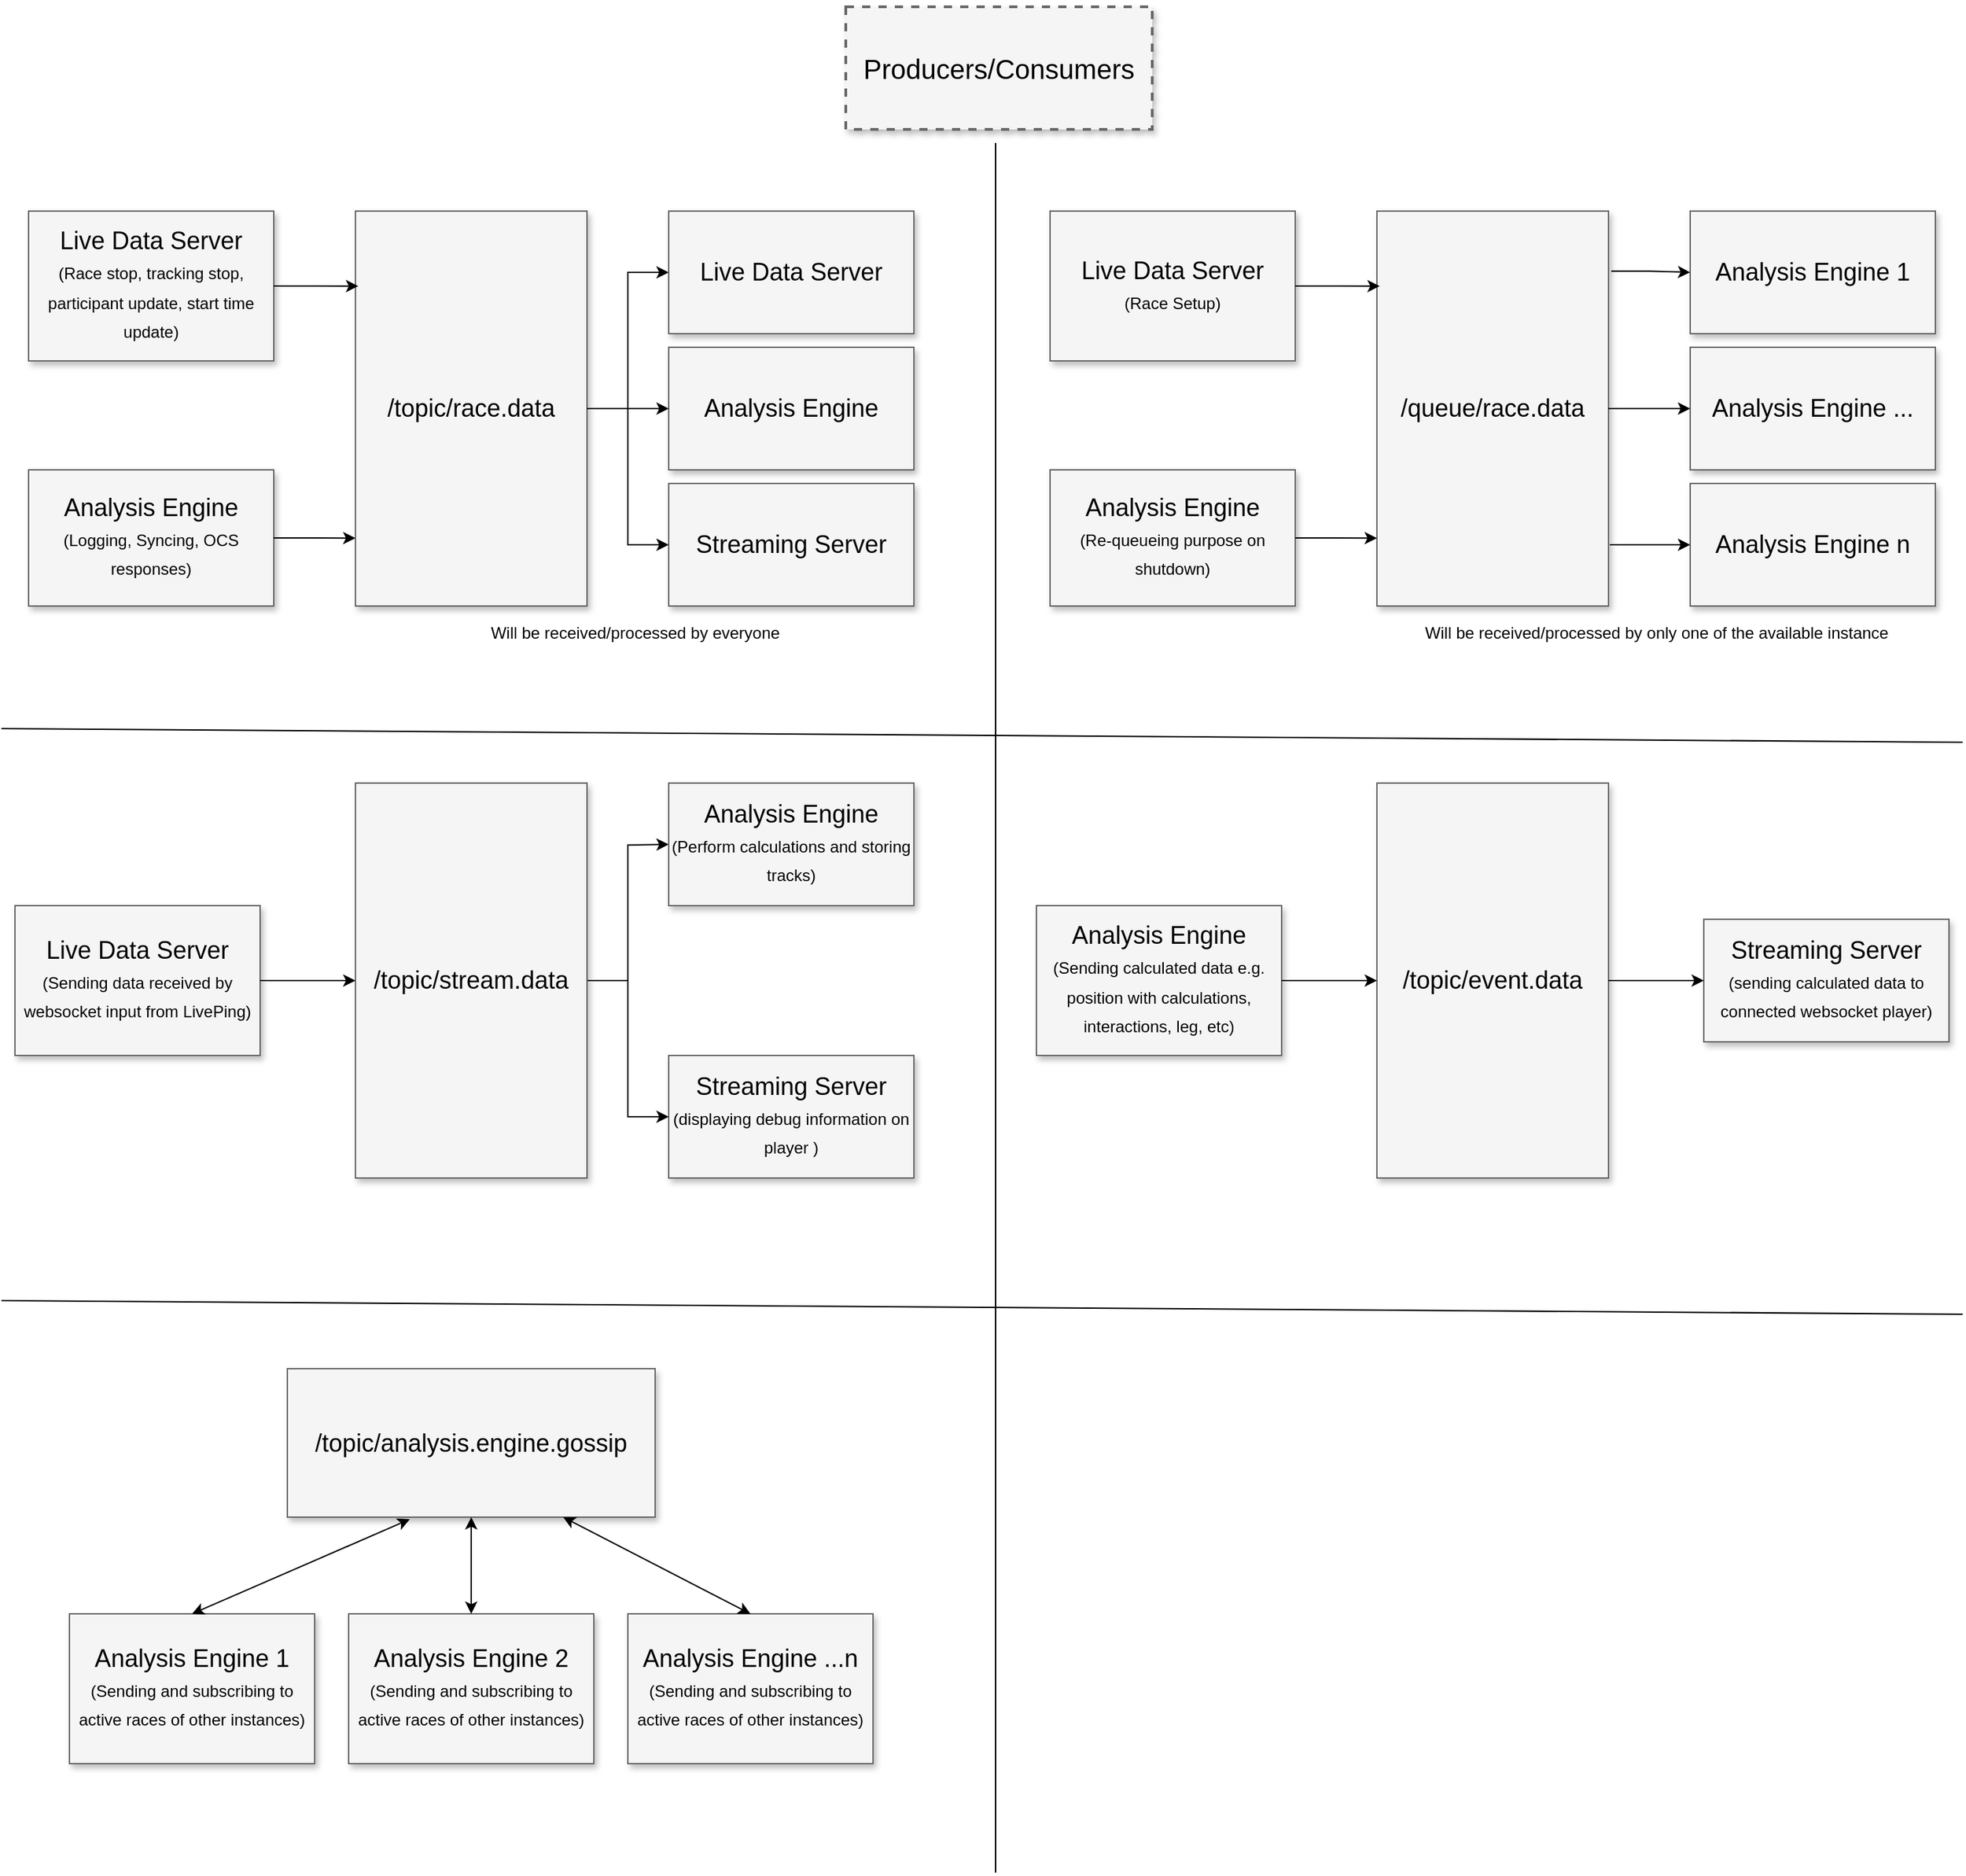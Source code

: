 <mxfile version="17.4.6" type="device"><diagram name="Page-1" id="90a13364-a465-7bf4-72fc-28e22215d7a0"><mxGraphModel dx="2062" dy="1122" grid="1" gridSize="10" guides="1" tooltips="1" connect="1" arrows="1" fold="1" page="1" pageScale="1.5" pageWidth="1169" pageHeight="826" background="none" math="0" shadow="0"><root><mxCell id="0" style=";html=1;"/><mxCell id="1" style=";html=1;" parent="0"/><mxCell id="3a17f1ce550125da-1" value="Producers/Consumers" style="whiteSpace=wrap;html=1;shadow=1;fontSize=20;fillColor=#f5f5f5;strokeColor=#666666;strokeWidth=2;dashed=1;" parent="1" vertex="1"><mxGeometry x="630" y="30" width="225" height="90" as="geometry"/></mxCell><mxCell id="mF3V885Ostw916af3h34-4" value="" style="edgeStyle=orthogonalEdgeStyle;rounded=0;orthogonalLoop=1;jettySize=auto;html=1;exitX=1;exitY=0.5;exitDx=0;exitDy=0;entryX=0;entryY=0.5;entryDx=0;entryDy=0;" parent="1" source="3a17f1ce550125da-2" target="mF3V885Ostw916af3h34-1" edge="1"><mxGeometry relative="1" as="geometry"/></mxCell><mxCell id="3a17f1ce550125da-2" value="/topic/race.data" style="whiteSpace=wrap;html=1;shadow=1;fontSize=18;fillColor=#f5f5f5;strokeColor=#666666;" parent="1" vertex="1"><mxGeometry x="270" y="180" width="170" height="290" as="geometry"/></mxCell><mxCell id="3a17f1ce550125da-8" value="Live Data Server&lt;br&gt;&lt;font style=&quot;font-size: 12px&quot;&gt;(Race stop, tracking stop, participant update, start time update)&lt;/font&gt;" style="whiteSpace=wrap;html=1;shadow=1;fontSize=18;fillColor=#f5f5f5;strokeColor=#666666;" parent="1" vertex="1"><mxGeometry x="30" y="180" width="180" height="110" as="geometry"/></mxCell><mxCell id="mF3V885Ostw916af3h34-1" value="Live Data Server" style="whiteSpace=wrap;html=1;shadow=1;fontSize=18;fillColor=#f5f5f5;strokeColor=#666666;" parent="1" vertex="1"><mxGeometry x="500" y="180" width="180" height="90" as="geometry"/></mxCell><mxCell id="mF3V885Ostw916af3h34-2" value="Analysis Engine" style="whiteSpace=wrap;html=1;shadow=1;fontSize=18;fillColor=#f5f5f5;strokeColor=#666666;" parent="1" vertex="1"><mxGeometry x="500" y="280" width="180" height="90" as="geometry"/></mxCell><mxCell id="mF3V885Ostw916af3h34-3" value="Streaming Server" style="whiteSpace=wrap;html=1;shadow=1;fontSize=18;fillColor=#f5f5f5;strokeColor=#666666;" parent="1" vertex="1"><mxGeometry x="500" y="380" width="180" height="90" as="geometry"/></mxCell><mxCell id="mF3V885Ostw916af3h34-5" value="" style="edgeStyle=orthogonalEdgeStyle;rounded=0;orthogonalLoop=1;jettySize=auto;html=1;exitX=1;exitY=0.5;exitDx=0;exitDy=0;entryX=0;entryY=0.5;entryDx=0;entryDy=0;" parent="1" source="3a17f1ce550125da-2" target="mF3V885Ostw916af3h34-2" edge="1"><mxGeometry relative="1" as="geometry"><mxPoint x="448.98" y="234.08" as="sourcePoint"/><mxPoint x="510" y="235" as="targetPoint"/></mxGeometry></mxCell><mxCell id="mF3V885Ostw916af3h34-6" value="" style="edgeStyle=orthogonalEdgeStyle;rounded=0;orthogonalLoop=1;jettySize=auto;html=1;entryX=0;entryY=0.5;entryDx=0;entryDy=0;" parent="1" target="mF3V885Ostw916af3h34-3" edge="1"><mxGeometry relative="1" as="geometry"><mxPoint x="450" y="325" as="sourcePoint"/><mxPoint x="510" y="335" as="targetPoint"/><Array as="points"><mxPoint x="470" y="325"/><mxPoint x="470" y="425"/></Array></mxGeometry></mxCell><mxCell id="mF3V885Ostw916af3h34-7" value="Analysis Engine&lt;br&gt;&lt;font style=&quot;font-size: 12px&quot;&gt;(Logging, Syncing, OCS responses)&lt;/font&gt;" style="whiteSpace=wrap;html=1;shadow=1;fontSize=18;fillColor=#f5f5f5;strokeColor=#666666;" parent="1" vertex="1"><mxGeometry x="30" y="370" width="180" height="100" as="geometry"/></mxCell><mxCell id="mF3V885Ostw916af3h34-8" value="" style="edgeStyle=orthogonalEdgeStyle;rounded=0;orthogonalLoop=1;jettySize=auto;html=1;exitX=1;exitY=0.5;exitDx=0;exitDy=0;entryX=0.012;entryY=0.19;entryDx=0;entryDy=0;entryPerimeter=0;" parent="1" source="3a17f1ce550125da-8" target="3a17f1ce550125da-2" edge="1"><mxGeometry relative="1" as="geometry"><mxPoint x="448.98" y="234.08" as="sourcePoint"/><mxPoint x="510" y="235" as="targetPoint"/></mxGeometry></mxCell><mxCell id="mF3V885Ostw916af3h34-9" value="" style="edgeStyle=orthogonalEdgeStyle;rounded=0;orthogonalLoop=1;jettySize=auto;html=1;exitX=1;exitY=0.5;exitDx=0;exitDy=0;entryX=0;entryY=0.828;entryDx=0;entryDy=0;entryPerimeter=0;" parent="1" source="mF3V885Ostw916af3h34-7" target="3a17f1ce550125da-2" edge="1"><mxGeometry relative="1" as="geometry"><mxPoint x="220" y="245" as="sourcePoint"/><mxPoint x="282.04" y="245.1" as="targetPoint"/></mxGeometry></mxCell><mxCell id="mF3V885Ostw916af3h34-10" value="" style="endArrow=none;html=1;rounded=0;fontStyle=1" parent="1" edge="1"><mxGeometry width="50" height="50" relative="1" as="geometry"><mxPoint x="740" y="1400" as="sourcePoint"/><mxPoint x="740" y="130" as="targetPoint"/></mxGeometry></mxCell><mxCell id="mF3V885Ostw916af3h34-12" value="/queue/race.data" style="whiteSpace=wrap;html=1;shadow=1;fontSize=18;fillColor=#f5f5f5;strokeColor=#666666;" parent="1" vertex="1"><mxGeometry x="1020" y="180" width="170" height="290" as="geometry"/></mxCell><mxCell id="mF3V885Ostw916af3h34-13" value="Live Data Server&lt;br&gt;&lt;font style=&quot;font-size: 12px&quot;&gt;(Race Setup)&lt;/font&gt;" style="whiteSpace=wrap;html=1;shadow=1;fontSize=18;fillColor=#f5f5f5;strokeColor=#666666;" parent="1" vertex="1"><mxGeometry x="780" y="180" width="180" height="110" as="geometry"/></mxCell><mxCell id="mF3V885Ostw916af3h34-14" value="Analysis Engine 1" style="whiteSpace=wrap;html=1;shadow=1;fontSize=18;fillColor=#f5f5f5;strokeColor=#666666;" parent="1" vertex="1"><mxGeometry x="1250" y="180" width="180" height="90" as="geometry"/></mxCell><mxCell id="mF3V885Ostw916af3h34-15" value="Analysis Engine ..." style="whiteSpace=wrap;html=1;shadow=1;fontSize=18;fillColor=#f5f5f5;strokeColor=#666666;" parent="1" vertex="1"><mxGeometry x="1250" y="280" width="180" height="90" as="geometry"/></mxCell><mxCell id="mF3V885Ostw916af3h34-16" value="Analysis Engine n" style="whiteSpace=wrap;html=1;shadow=1;fontSize=18;fillColor=#f5f5f5;strokeColor=#666666;" parent="1" vertex="1"><mxGeometry x="1250" y="380" width="180" height="90" as="geometry"/></mxCell><mxCell id="mF3V885Ostw916af3h34-17" value="" style="edgeStyle=orthogonalEdgeStyle;rounded=0;orthogonalLoop=1;jettySize=auto;html=1;exitX=1;exitY=0.5;exitDx=0;exitDy=0;entryX=0;entryY=0.5;entryDx=0;entryDy=0;" parent="1" source="mF3V885Ostw916af3h34-12" target="mF3V885Ostw916af3h34-15" edge="1"><mxGeometry relative="1" as="geometry"><mxPoint x="1198.98" y="234.08" as="sourcePoint"/><mxPoint x="1260" y="235" as="targetPoint"/></mxGeometry></mxCell><mxCell id="mF3V885Ostw916af3h34-19" value="Analysis Engine&lt;br&gt;&lt;font style=&quot;font-size: 12px&quot;&gt;(Re-queueing purpose on shutdown)&lt;/font&gt;" style="whiteSpace=wrap;html=1;shadow=1;fontSize=18;fillColor=#f5f5f5;strokeColor=#666666;" parent="1" vertex="1"><mxGeometry x="780" y="370" width="180" height="100" as="geometry"/></mxCell><mxCell id="mF3V885Ostw916af3h34-20" value="" style="edgeStyle=orthogonalEdgeStyle;rounded=0;orthogonalLoop=1;jettySize=auto;html=1;exitX=1;exitY=0.5;exitDx=0;exitDy=0;entryX=0.012;entryY=0.19;entryDx=0;entryDy=0;entryPerimeter=0;" parent="1" source="mF3V885Ostw916af3h34-13" target="mF3V885Ostw916af3h34-12" edge="1"><mxGeometry relative="1" as="geometry"><mxPoint x="1198.98" y="234.08" as="sourcePoint"/><mxPoint x="1260" y="235" as="targetPoint"/></mxGeometry></mxCell><mxCell id="mF3V885Ostw916af3h34-21" value="" style="edgeStyle=orthogonalEdgeStyle;rounded=0;orthogonalLoop=1;jettySize=auto;html=1;exitX=1;exitY=0.5;exitDx=0;exitDy=0;entryX=0;entryY=0.828;entryDx=0;entryDy=0;entryPerimeter=0;" parent="1" source="mF3V885Ostw916af3h34-19" target="mF3V885Ostw916af3h34-12" edge="1"><mxGeometry relative="1" as="geometry"><mxPoint x="970" y="245" as="sourcePoint"/><mxPoint x="1032.04" y="245.1" as="targetPoint"/></mxGeometry></mxCell><mxCell id="mF3V885Ostw916af3h34-22" value="" style="edgeStyle=orthogonalEdgeStyle;rounded=0;orthogonalLoop=1;jettySize=auto;html=1;exitX=1.012;exitY=0.152;exitDx=0;exitDy=0;exitPerimeter=0;" parent="1" source="mF3V885Ostw916af3h34-12" target="mF3V885Ostw916af3h34-14" edge="1"><mxGeometry relative="1" as="geometry"><mxPoint x="1200" y="335" as="sourcePoint"/><mxPoint x="1260" y="335" as="targetPoint"/></mxGeometry></mxCell><mxCell id="mF3V885Ostw916af3h34-24" value="" style="edgeStyle=orthogonalEdgeStyle;rounded=0;orthogonalLoop=1;jettySize=auto;html=1;exitX=1.006;exitY=0.845;exitDx=0;exitDy=0;entryX=0;entryY=0.5;entryDx=0;entryDy=0;exitPerimeter=0;" parent="1" source="mF3V885Ostw916af3h34-12" target="mF3V885Ostw916af3h34-16" edge="1"><mxGeometry relative="1" as="geometry"><mxPoint x="1200" y="335" as="sourcePoint"/><mxPoint x="1260" y="335" as="targetPoint"/></mxGeometry></mxCell><mxCell id="mF3V885Ostw916af3h34-25" value="Will be received/processed by everyone" style="text;html=1;align=center;verticalAlign=middle;resizable=0;points=[];autosize=1;strokeColor=none;fillColor=none;fontSize=12;" parent="1" vertex="1"><mxGeometry x="360" y="480" width="230" height="20" as="geometry"/></mxCell><mxCell id="mF3V885Ostw916af3h34-26" value="Will be received/processed by only one of the available instance" style="text;html=1;align=center;verticalAlign=middle;resizable=0;points=[];autosize=1;strokeColor=none;fillColor=none;fontSize=12;" parent="1" vertex="1"><mxGeometry x="1045" y="480" width="360" height="20" as="geometry"/></mxCell><mxCell id="d6c7YdnHv2rNlvIjBDCk-1" value="" style="edgeStyle=orthogonalEdgeStyle;rounded=0;orthogonalLoop=1;jettySize=auto;html=1;exitX=1;exitY=0.5;exitDx=0;exitDy=0;entryX=0;entryY=0.5;entryDx=0;entryDy=0;" edge="1" parent="1" source="d6c7YdnHv2rNlvIjBDCk-2"><mxGeometry relative="1" as="geometry"><mxPoint x="500" y="645" as="targetPoint"/></mxGeometry></mxCell><mxCell id="d6c7YdnHv2rNlvIjBDCk-2" value="/topic/stream.data" style="whiteSpace=wrap;html=1;shadow=1;fontSize=18;fillColor=#f5f5f5;strokeColor=#666666;" vertex="1" parent="1"><mxGeometry x="270" y="600" width="170" height="290" as="geometry"/></mxCell><mxCell id="d6c7YdnHv2rNlvIjBDCk-3" value="Live Data Server&lt;br&gt;&lt;font style=&quot;font-size: 12px&quot;&gt;(Sending data received by websocket input from LivePing)&lt;/font&gt;" style="whiteSpace=wrap;html=1;shadow=1;fontSize=18;fillColor=#f5f5f5;strokeColor=#666666;" vertex="1" parent="1"><mxGeometry x="20" y="690" width="180" height="110" as="geometry"/></mxCell><mxCell id="d6c7YdnHv2rNlvIjBDCk-5" value="Analysis Engine&lt;br&gt;&lt;font style=&quot;font-size: 12px&quot;&gt;(Perform calculations and storing tracks)&lt;/font&gt;" style="whiteSpace=wrap;html=1;shadow=1;fontSize=18;fillColor=#f5f5f5;strokeColor=#666666;" vertex="1" parent="1"><mxGeometry x="500" y="600" width="180" height="90" as="geometry"/></mxCell><mxCell id="d6c7YdnHv2rNlvIjBDCk-6" value="Streaming Server&lt;br&gt;&lt;font style=&quot;font-size: 12px&quot;&gt;(displaying debug information on player )&lt;/font&gt;" style="whiteSpace=wrap;html=1;shadow=1;fontSize=18;fillColor=#f5f5f5;strokeColor=#666666;" vertex="1" parent="1"><mxGeometry x="500" y="800" width="180" height="90" as="geometry"/></mxCell><mxCell id="d6c7YdnHv2rNlvIjBDCk-8" value="" style="edgeStyle=orthogonalEdgeStyle;rounded=0;orthogonalLoop=1;jettySize=auto;html=1;entryX=0;entryY=0.5;entryDx=0;entryDy=0;" edge="1" parent="1" target="d6c7YdnHv2rNlvIjBDCk-6"><mxGeometry relative="1" as="geometry"><mxPoint x="450" y="745" as="sourcePoint"/><mxPoint x="510" y="755" as="targetPoint"/><Array as="points"><mxPoint x="470" y="745"/><mxPoint x="470" y="845"/></Array></mxGeometry></mxCell><mxCell id="d6c7YdnHv2rNlvIjBDCk-10" value="" style="rounded=0;orthogonalLoop=1;jettySize=auto;html=1;exitX=1;exitY=0.5;exitDx=0;exitDy=0;entryX=0;entryY=0.5;entryDx=0;entryDy=0;" edge="1" parent="1" source="d6c7YdnHv2rNlvIjBDCk-3" target="d6c7YdnHv2rNlvIjBDCk-2"><mxGeometry relative="1" as="geometry"><mxPoint x="448.98" y="654.08" as="sourcePoint"/><mxPoint x="230" y="800" as="targetPoint"/></mxGeometry></mxCell><mxCell id="d6c7YdnHv2rNlvIjBDCk-15" value="" style="endArrow=none;html=1;rounded=0;fontStyle=1" edge="1" parent="1"><mxGeometry width="50" height="50" relative="1" as="geometry"><mxPoint x="1450" y="570" as="sourcePoint"/><mxPoint x="10" y="560" as="targetPoint"/></mxGeometry></mxCell><mxCell id="d6c7YdnHv2rNlvIjBDCk-17" value="/topic/event.data" style="whiteSpace=wrap;html=1;shadow=1;fontSize=18;fillColor=#f5f5f5;strokeColor=#666666;" vertex="1" parent="1"><mxGeometry x="1020" y="600" width="170" height="290" as="geometry"/></mxCell><mxCell id="d6c7YdnHv2rNlvIjBDCk-18" value="Analysis Engine&lt;br&gt;&lt;font style=&quot;font-size: 12px&quot;&gt;(Sending calculated data e.g. position with calculations, interactions, leg, etc)&lt;/font&gt;" style="whiteSpace=wrap;html=1;shadow=1;fontSize=18;fillColor=#f5f5f5;strokeColor=#666666;" vertex="1" parent="1"><mxGeometry x="770" y="690" width="180" height="110" as="geometry"/></mxCell><mxCell id="d6c7YdnHv2rNlvIjBDCk-20" value="Streaming Server&lt;br&gt;&lt;font style=&quot;font-size: 12px&quot;&gt;(sending calculated data to connected websocket player)&lt;/font&gt;" style="whiteSpace=wrap;html=1;shadow=1;fontSize=18;fillColor=#f5f5f5;strokeColor=#666666;" vertex="1" parent="1"><mxGeometry x="1260" y="700" width="180" height="90" as="geometry"/></mxCell><mxCell id="d6c7YdnHv2rNlvIjBDCk-21" value="" style="rounded=0;orthogonalLoop=1;jettySize=auto;html=1;entryX=0;entryY=0.5;entryDx=0;entryDy=0;exitX=1;exitY=0.5;exitDx=0;exitDy=0;" edge="1" parent="1" target="d6c7YdnHv2rNlvIjBDCk-20" source="d6c7YdnHv2rNlvIjBDCk-17"><mxGeometry relative="1" as="geometry"><mxPoint x="1200" y="745" as="sourcePoint"/><mxPoint x="1260" y="755" as="targetPoint"/></mxGeometry></mxCell><mxCell id="d6c7YdnHv2rNlvIjBDCk-22" value="" style="rounded=0;orthogonalLoop=1;jettySize=auto;html=1;exitX=1;exitY=0.5;exitDx=0;exitDy=0;entryX=0;entryY=0.5;entryDx=0;entryDy=0;" edge="1" parent="1" source="d6c7YdnHv2rNlvIjBDCk-18" target="d6c7YdnHv2rNlvIjBDCk-17"><mxGeometry relative="1" as="geometry"><mxPoint x="1198.98" y="654.08" as="sourcePoint"/><mxPoint x="980" y="800" as="targetPoint"/></mxGeometry></mxCell><mxCell id="d6c7YdnHv2rNlvIjBDCk-23" value="" style="endArrow=none;html=1;rounded=0;fontStyle=1" edge="1" parent="1"><mxGeometry width="50" height="50" relative="1" as="geometry"><mxPoint x="1450" y="990" as="sourcePoint"/><mxPoint x="10" y="980" as="targetPoint"/></mxGeometry></mxCell><mxCell id="d6c7YdnHv2rNlvIjBDCk-24" value="/topic/analysis.engine.gossip" style="whiteSpace=wrap;html=1;shadow=1;fontSize=18;fillColor=#f5f5f5;strokeColor=#666666;" vertex="1" parent="1"><mxGeometry x="220" y="1030" width="270" height="109" as="geometry"/></mxCell><mxCell id="d6c7YdnHv2rNlvIjBDCk-25" value="Analysis Engine 2&lt;br&gt;&lt;font style=&quot;font-size: 12px&quot;&gt;(Sending and subscribing to active races of other instances)&lt;/font&gt;" style="whiteSpace=wrap;html=1;shadow=1;fontSize=18;fillColor=#f5f5f5;strokeColor=#666666;" vertex="1" parent="1"><mxGeometry x="265" y="1210" width="180" height="110" as="geometry"/></mxCell><mxCell id="d6c7YdnHv2rNlvIjBDCk-29" value="" style="endArrow=classic;startArrow=classic;html=1;rounded=0;fontSize=12;entryX=0.5;entryY=1;entryDx=0;entryDy=0;" edge="1" parent="1" source="d6c7YdnHv2rNlvIjBDCk-25" target="d6c7YdnHv2rNlvIjBDCk-24"><mxGeometry width="50" height="50" relative="1" as="geometry"><mxPoint x="830" y="1020" as="sourcePoint"/><mxPoint x="880" y="970" as="targetPoint"/></mxGeometry></mxCell><mxCell id="d6c7YdnHv2rNlvIjBDCk-31" value="Analysis Engine 1&lt;br&gt;&lt;font style=&quot;font-size: 12px&quot;&gt;(Sending and subscribing to active races of other instances)&lt;/font&gt;" style="whiteSpace=wrap;html=1;shadow=1;fontSize=18;fillColor=#f5f5f5;strokeColor=#666666;" vertex="1" parent="1"><mxGeometry x="60" y="1210" width="180" height="110" as="geometry"/></mxCell><mxCell id="d6c7YdnHv2rNlvIjBDCk-32" value="Analysis Engine ...n&lt;br&gt;&lt;font style=&quot;font-size: 12px&quot;&gt;(Sending and subscribing to active races of other instances)&lt;/font&gt;" style="whiteSpace=wrap;html=1;shadow=1;fontSize=18;fillColor=#f5f5f5;strokeColor=#666666;" vertex="1" parent="1"><mxGeometry x="470" y="1210" width="180" height="110" as="geometry"/></mxCell><mxCell id="d6c7YdnHv2rNlvIjBDCk-33" value="" style="endArrow=classic;startArrow=classic;html=1;rounded=0;fontSize=12;entryX=0.333;entryY=1.014;entryDx=0;entryDy=0;entryPerimeter=0;exitX=0.5;exitY=0;exitDx=0;exitDy=0;" edge="1" parent="1" source="d6c7YdnHv2rNlvIjBDCk-31" target="d6c7YdnHv2rNlvIjBDCk-24"><mxGeometry width="50" height="50" relative="1" as="geometry"><mxPoint x="365" y="1220" as="sourcePoint"/><mxPoint x="365" y="1169" as="targetPoint"/></mxGeometry></mxCell><mxCell id="d6c7YdnHv2rNlvIjBDCk-34" value="" style="endArrow=classic;startArrow=classic;html=1;rounded=0;fontSize=12;entryX=0.75;entryY=1;entryDx=0;entryDy=0;exitX=0.5;exitY=0;exitDx=0;exitDy=0;" edge="1" parent="1" source="d6c7YdnHv2rNlvIjBDCk-32" target="d6c7YdnHv2rNlvIjBDCk-24"><mxGeometry width="50" height="50" relative="1" as="geometry"><mxPoint x="375" y="1230" as="sourcePoint"/><mxPoint x="375" y="1179" as="targetPoint"/></mxGeometry></mxCell></root></mxGraphModel></diagram></mxfile>